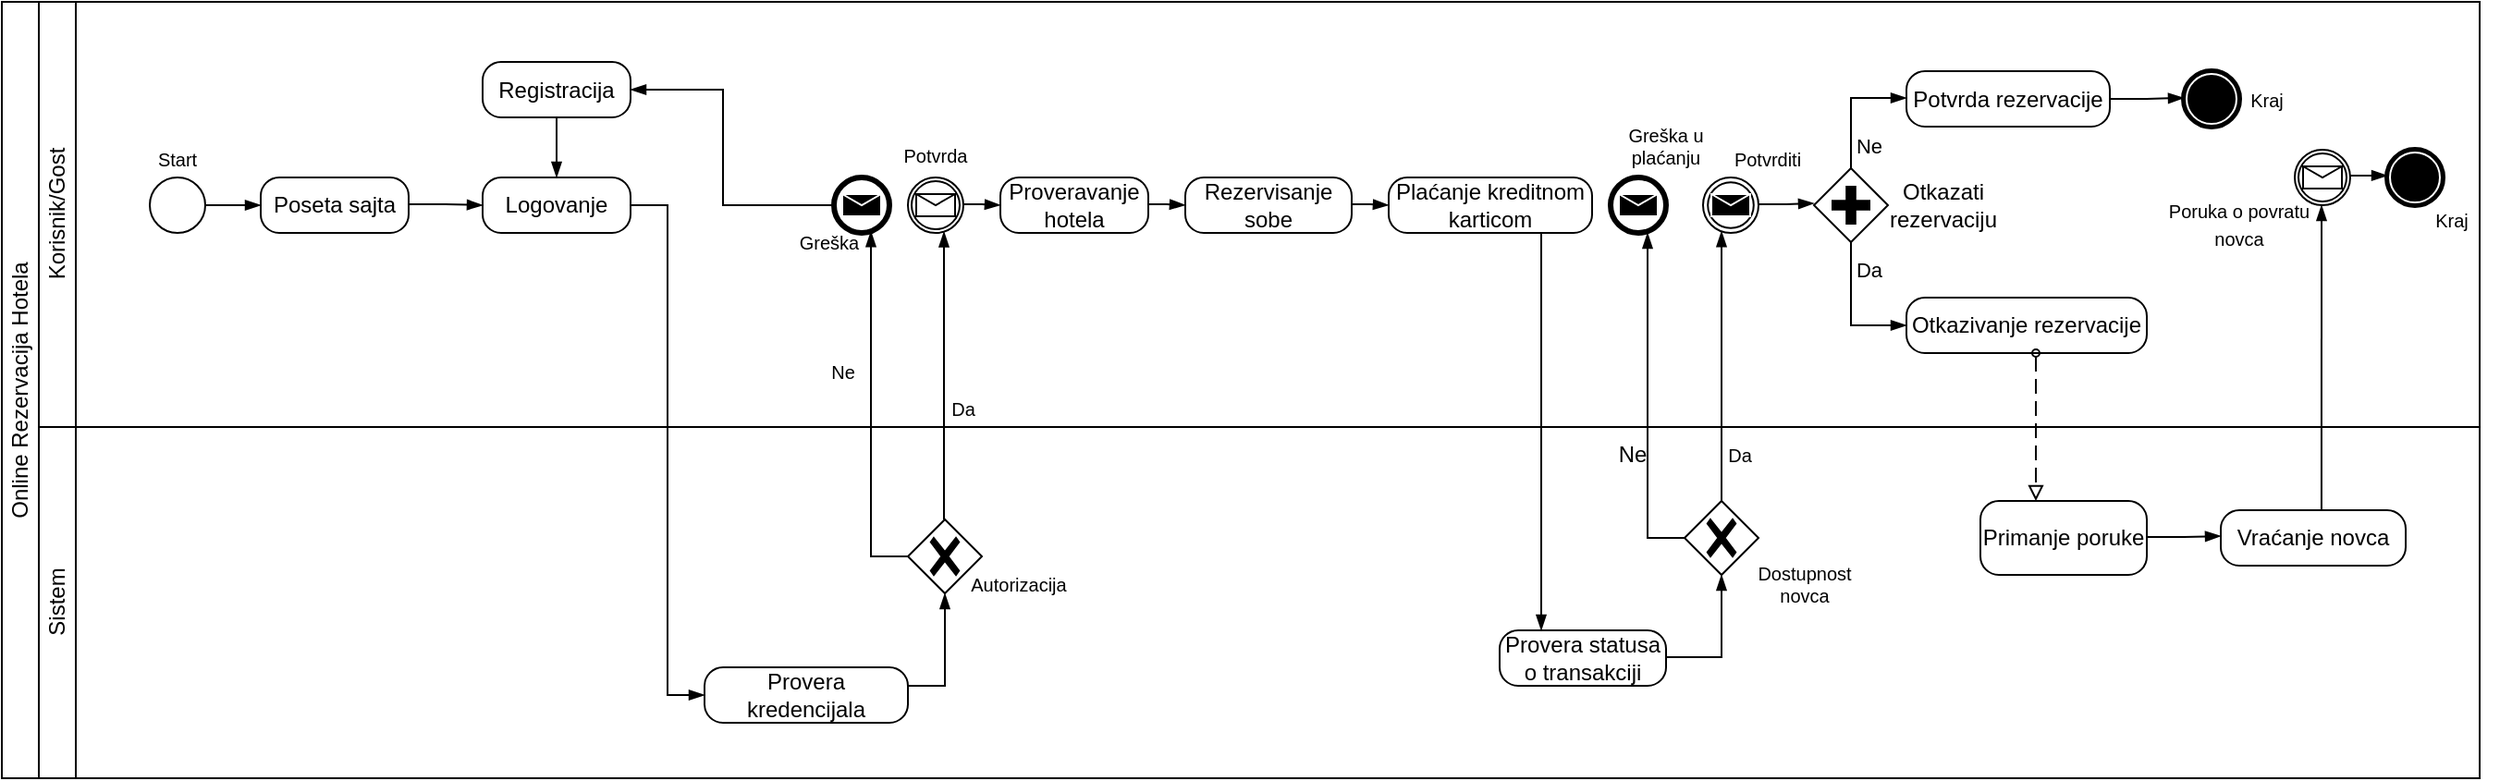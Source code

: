 <mxfile version="20.8.5" type="github">
  <diagram id="cwiQhzOlTVwwxseC0goQ" name="Page-1">
    <mxGraphModel dx="1332" dy="499" grid="1" gridSize="10" guides="1" tooltips="1" connect="1" arrows="1" fold="1" page="1" pageScale="1" pageWidth="827" pageHeight="1169" math="0" shadow="0">
      <root>
        <mxCell id="0" />
        <mxCell id="1" parent="0" />
        <mxCell id="AoB9L2WosPhS8uKm3T97-1" value="&lt;span style=&quot;font-weight: normal;&quot;&gt;Online Rezervacija Hotela&lt;br&gt;&lt;/span&gt;" style="swimlane;html=1;childLayout=stackLayout;resizeParent=1;resizeParentMax=0;horizontal=0;startSize=20;horizontalStack=0;whiteSpace=wrap;" parent="1" vertex="1">
          <mxGeometry x="40" y="70" width="1340" height="420" as="geometry" />
        </mxCell>
        <mxCell id="AoB9L2WosPhS8uKm3T97-2" value="&lt;span style=&quot;font-weight: normal;&quot;&gt;Korisnik/Gost&lt;/span&gt;" style="swimlane;html=1;startSize=20;horizontal=0;" parent="AoB9L2WosPhS8uKm3T97-1" vertex="1">
          <mxGeometry x="20" width="1320" height="230" as="geometry" />
        </mxCell>
        <mxCell id="AoB9L2WosPhS8uKm3T97-5" value="" style="points=[[0.145,0.145,0],[0.5,0,0],[0.855,0.145,0],[1,0.5,0],[0.855,0.855,0],[0.5,1,0],[0.145,0.855,0],[0,0.5,0]];shape=mxgraph.bpmn.event;html=1;verticalLabelPosition=bottom;labelBackgroundColor=#ffffff;verticalAlign=top;align=center;perimeter=ellipsePerimeter;outlineConnect=0;aspect=fixed;outline=standard;symbol=general;" parent="AoB9L2WosPhS8uKm3T97-2" vertex="1">
          <mxGeometry x="60" y="95" width="30" height="30" as="geometry" />
        </mxCell>
        <mxCell id="AoB9L2WosPhS8uKm3T97-6" value="" style="edgeStyle=elbowEdgeStyle;fontSize=12;html=1;endArrow=blockThin;endFill=1;rounded=0;" parent="AoB9L2WosPhS8uKm3T97-2" edge="1">
          <mxGeometry width="160" relative="1" as="geometry">
            <mxPoint x="90" y="110" as="sourcePoint" />
            <mxPoint x="120" y="110" as="targetPoint" />
          </mxGeometry>
        </mxCell>
        <mxCell id="AoB9L2WosPhS8uKm3T97-7" value="Poseta sajta" style="points=[[0.25,0,0],[0.5,0,0],[0.75,0,0],[1,0.25,0],[1,0.5,0],[1,0.75,0],[0.75,1,0],[0.5,1,0],[0.25,1,0],[0,0.75,0],[0,0.5,0],[0,0.25,0]];shape=mxgraph.bpmn.task;whiteSpace=wrap;rectStyle=rounded;size=10;html=1;taskMarker=abstract;" parent="AoB9L2WosPhS8uKm3T97-2" vertex="1">
          <mxGeometry x="120" y="95" width="80" height="30" as="geometry" />
        </mxCell>
        <mxCell id="AoB9L2WosPhS8uKm3T97-8" value="" style="edgeStyle=elbowEdgeStyle;fontSize=12;html=1;endArrow=blockThin;endFill=1;rounded=0;" parent="AoB9L2WosPhS8uKm3T97-2" edge="1">
          <mxGeometry width="160" relative="1" as="geometry">
            <mxPoint x="200" y="109.52" as="sourcePoint" />
            <mxPoint x="240" y="110" as="targetPoint" />
          </mxGeometry>
        </mxCell>
        <mxCell id="AoB9L2WosPhS8uKm3T97-9" value="Logovanje" style="points=[[0.25,0,0],[0.5,0,0],[0.75,0,0],[1,0.25,0],[1,0.5,0],[1,0.75,0],[0.75,1,0],[0.5,1,0],[0.25,1,0],[0,0.75,0],[0,0.5,0],[0,0.25,0]];shape=mxgraph.bpmn.task;whiteSpace=wrap;rectStyle=rounded;size=10;html=1;taskMarker=abstract;" parent="AoB9L2WosPhS8uKm3T97-2" vertex="1">
          <mxGeometry x="240" y="95" width="80" height="30" as="geometry" />
        </mxCell>
        <mxCell id="AoB9L2WosPhS8uKm3T97-10" value="Start" style="text;html=1;strokeColor=none;fillColor=none;align=center;verticalAlign=middle;whiteSpace=wrap;rounded=0;fontSize=10;" parent="AoB9L2WosPhS8uKm3T97-2" vertex="1">
          <mxGeometry x="35" y="70" width="80" height="30" as="geometry" />
        </mxCell>
        <mxCell id="AoB9L2WosPhS8uKm3T97-21" value="" style="points=[[0.145,0.145,0],[0.5,0,0],[0.855,0.145,0],[1,0.5,0],[0.855,0.855,0],[0.5,1,0],[0.145,0.855,0],[0,0.5,0]];shape=mxgraph.bpmn.event;html=1;verticalLabelPosition=bottom;labelBackgroundColor=#ffffff;verticalAlign=top;align=center;perimeter=ellipsePerimeter;outlineConnect=0;aspect=fixed;outline=end;symbol=message;" parent="AoB9L2WosPhS8uKm3T97-2" vertex="1">
          <mxGeometry x="430" y="95" width="30" height="30" as="geometry" />
        </mxCell>
        <mxCell id="AoB9L2WosPhS8uKm3T97-22" value="" style="points=[[0.145,0.145,0],[0.5,0,0],[0.855,0.145,0],[1,0.5,0],[0.855,0.855,0],[0.5,1,0],[0.145,0.855,0],[0,0.5,0]];shape=mxgraph.bpmn.event;html=1;verticalLabelPosition=bottom;labelBackgroundColor=#ffffff;verticalAlign=top;align=center;perimeter=ellipsePerimeter;outlineConnect=0;aspect=fixed;outline=catching;symbol=message;" parent="AoB9L2WosPhS8uKm3T97-2" vertex="1">
          <mxGeometry x="470" y="95" width="30" height="30" as="geometry" />
        </mxCell>
        <mxCell id="AoB9L2WosPhS8uKm3T97-23" value="Greška" style="text;html=1;strokeColor=none;fillColor=none;align=center;verticalAlign=middle;whiteSpace=wrap;rounded=0;fontSize=10;" parent="AoB9L2WosPhS8uKm3T97-2" vertex="1">
          <mxGeometry x="395" y="125" width="65" height="10" as="geometry" />
        </mxCell>
        <mxCell id="AoB9L2WosPhS8uKm3T97-24" value="Potvrda" style="text;html=1;strokeColor=none;fillColor=none;align=center;verticalAlign=middle;whiteSpace=wrap;rounded=0;fontSize=10;" parent="AoB9L2WosPhS8uKm3T97-2" vertex="1">
          <mxGeometry x="455" y="77.5" width="60" height="10" as="geometry" />
        </mxCell>
        <mxCell id="AoB9L2WosPhS8uKm3T97-25" value="" style="edgeStyle=elbowEdgeStyle;fontSize=12;html=1;endArrow=blockThin;endFill=1;rounded=0;exitX=0;exitY=0.5;exitDx=0;exitDy=0;exitPerimeter=0;entryX=1;entryY=0.5;entryDx=0;entryDy=0;entryPerimeter=0;" parent="AoB9L2WosPhS8uKm3T97-2" source="AoB9L2WosPhS8uKm3T97-21" target="_V369XqO22iSieKx_TJY-2" edge="1">
          <mxGeometry width="160" relative="1" as="geometry">
            <mxPoint x="407" y="107.5" as="sourcePoint" />
            <mxPoint x="440" y="50" as="targetPoint" />
            <Array as="points">
              <mxPoint x="370" y="60" />
            </Array>
          </mxGeometry>
        </mxCell>
        <mxCell id="AoB9L2WosPhS8uKm3T97-27" value="Proveravanje hotela" style="points=[[0.25,0,0],[0.5,0,0],[0.75,0,0],[1,0.25,0],[1,0.5,0],[1,0.75,0],[0.75,1,0],[0.5,1,0],[0.25,1,0],[0,0.75,0],[0,0.5,0],[0,0.25,0]];shape=mxgraph.bpmn.task;whiteSpace=wrap;rectStyle=rounded;size=10;html=1;taskMarker=abstract;fontSize=12;" parent="AoB9L2WosPhS8uKm3T97-2" vertex="1">
          <mxGeometry x="520" y="95" width="80" height="30" as="geometry" />
        </mxCell>
        <mxCell id="AoB9L2WosPhS8uKm3T97-47" value="" style="edgeStyle=elbowEdgeStyle;fontSize=12;html=1;endArrow=blockThin;endFill=1;rounded=0;" parent="AoB9L2WosPhS8uKm3T97-2" edge="1">
          <mxGeometry width="160" relative="1" as="geometry">
            <mxPoint x="500" y="109.52" as="sourcePoint" />
            <mxPoint x="520" y="110" as="targetPoint" />
          </mxGeometry>
        </mxCell>
        <mxCell id="AoB9L2WosPhS8uKm3T97-29" value="Rezervisanje sobe" style="points=[[0.25,0,0],[0.5,0,0],[0.75,0,0],[1,0.25,0],[1,0.5,0],[1,0.75,0],[0.75,1,0],[0.5,1,0],[0.25,1,0],[0,0.75,0],[0,0.5,0],[0,0.25,0]];shape=mxgraph.bpmn.task;whiteSpace=wrap;rectStyle=rounded;size=10;html=1;taskMarker=abstract;fontSize=12;" parent="AoB9L2WosPhS8uKm3T97-2" vertex="1">
          <mxGeometry x="620" y="95" width="90" height="30" as="geometry" />
        </mxCell>
        <mxCell id="AoB9L2WosPhS8uKm3T97-48" value="" style="edgeStyle=elbowEdgeStyle;fontSize=12;html=1;endArrow=blockThin;endFill=1;rounded=0;" parent="AoB9L2WosPhS8uKm3T97-2" edge="1">
          <mxGeometry width="160" relative="1" as="geometry">
            <mxPoint x="600" y="109.52" as="sourcePoint" />
            <mxPoint x="620" y="110" as="targetPoint" />
          </mxGeometry>
        </mxCell>
        <mxCell id="AoB9L2WosPhS8uKm3T97-28" value="Plaćanje kreditnom karticom" style="points=[[0.25,0,0],[0.5,0,0],[0.75,0,0],[1,0.25,0],[1,0.5,0],[1,0.75,0],[0.75,1,0],[0.5,1,0],[0.25,1,0],[0,0.75,0],[0,0.5,0],[0,0.25,0]];shape=mxgraph.bpmn.task;whiteSpace=wrap;rectStyle=rounded;size=10;html=1;taskMarker=abstract;fontSize=12;" parent="AoB9L2WosPhS8uKm3T97-2" vertex="1">
          <mxGeometry x="730" y="95" width="110" height="30" as="geometry" />
        </mxCell>
        <mxCell id="AoB9L2WosPhS8uKm3T97-50" value="" style="edgeStyle=elbowEdgeStyle;fontSize=12;html=1;endArrow=blockThin;endFill=1;rounded=0;" parent="AoB9L2WosPhS8uKm3T97-2" edge="1">
          <mxGeometry width="160" relative="1" as="geometry">
            <mxPoint x="710" y="109.52" as="sourcePoint" />
            <mxPoint x="730" y="110" as="targetPoint" />
          </mxGeometry>
        </mxCell>
        <mxCell id="AoB9L2WosPhS8uKm3T97-56" value="" style="edgeStyle=elbowEdgeStyle;fontSize=12;html=1;endArrow=blockThin;endFill=1;rounded=0;" parent="AoB9L2WosPhS8uKm3T97-2" edge="1">
          <mxGeometry width="160" relative="1" as="geometry">
            <mxPoint x="320" y="110" as="sourcePoint" />
            <mxPoint x="360" y="375" as="targetPoint" />
            <Array as="points" />
          </mxGeometry>
        </mxCell>
        <mxCell id="AoB9L2WosPhS8uKm3T97-64" value="Ne" style="text;html=1;strokeColor=none;fillColor=none;align=center;verticalAlign=middle;whiteSpace=wrap;rounded=0;fontSize=10;" parent="AoB9L2WosPhS8uKm3T97-2" vertex="1">
          <mxGeometry x="415" y="200" width="40" as="geometry" />
        </mxCell>
        <mxCell id="AoB9L2WosPhS8uKm3T97-65" value="Da" style="text;html=1;strokeColor=none;fillColor=none;align=center;verticalAlign=middle;whiteSpace=wrap;rounded=0;fontSize=10;" parent="AoB9L2WosPhS8uKm3T97-2" vertex="1">
          <mxGeometry x="480" y="220" width="40" as="geometry" />
        </mxCell>
        <mxCell id="AoB9L2WosPhS8uKm3T97-72" value="" style="points=[[0.145,0.145,0],[0.5,0,0],[0.855,0.145,0],[1,0.5,0],[0.855,0.855,0],[0.5,1,0],[0.145,0.855,0],[0,0.5,0]];shape=mxgraph.bpmn.event;html=1;verticalLabelPosition=bottom;labelBackgroundColor=#ffffff;verticalAlign=top;align=center;perimeter=ellipsePerimeter;outlineConnect=0;aspect=fixed;outline=end;symbol=message;fontSize=12;" parent="AoB9L2WosPhS8uKm3T97-2" vertex="1">
          <mxGeometry x="850" y="95" width="30" height="30" as="geometry" />
        </mxCell>
        <mxCell id="AoB9L2WosPhS8uKm3T97-73" value="" style="points=[[0.145,0.145,0],[0.5,0,0],[0.855,0.145,0],[1,0.5,0],[0.855,0.855,0],[0.5,1,0],[0.145,0.855,0],[0,0.5,0]];shape=mxgraph.bpmn.event;html=1;verticalLabelPosition=bottom;labelBackgroundColor=#ffffff;verticalAlign=top;align=center;perimeter=ellipsePerimeter;outlineConnect=0;aspect=fixed;outline=throwing;symbol=message;fontSize=12;" parent="AoB9L2WosPhS8uKm3T97-2" vertex="1">
          <mxGeometry x="900" y="95" width="30" height="30" as="geometry" />
        </mxCell>
        <mxCell id="AoB9L2WosPhS8uKm3T97-74" value="Greška u plaćanju" style="text;html=1;strokeColor=none;fillColor=none;align=center;verticalAlign=middle;whiteSpace=wrap;rounded=0;fontSize=10;" parent="AoB9L2WosPhS8uKm3T97-2" vertex="1">
          <mxGeometry x="850" y="67.5" width="60" height="20" as="geometry" />
        </mxCell>
        <mxCell id="AoB9L2WosPhS8uKm3T97-75" value="Potvrditi" style="text;html=1;strokeColor=none;fillColor=none;align=center;verticalAlign=middle;whiteSpace=wrap;rounded=0;fontSize=10;" parent="AoB9L2WosPhS8uKm3T97-2" vertex="1">
          <mxGeometry x="910" y="80" width="50" height="10" as="geometry" />
        </mxCell>
        <mxCell id="AoB9L2WosPhS8uKm3T97-82" value="" style="edgeStyle=elbowEdgeStyle;fontSize=12;html=1;endArrow=blockThin;endFill=1;rounded=0;" parent="AoB9L2WosPhS8uKm3T97-2" target="AoB9L2WosPhS8uKm3T97-73" edge="1">
          <mxGeometry width="160" relative="1" as="geometry">
            <mxPoint x="910" y="270" as="sourcePoint" />
            <mxPoint x="910" y="130" as="targetPoint" />
          </mxGeometry>
        </mxCell>
        <mxCell id="AoB9L2WosPhS8uKm3T97-85" value="" style="edgeStyle=elbowEdgeStyle;fontSize=12;html=1;endArrow=blockThin;endFill=1;rounded=0;" parent="AoB9L2WosPhS8uKm3T97-2" edge="1">
          <mxGeometry width="160" relative="1" as="geometry">
            <mxPoint x="930" y="109.47" as="sourcePoint" />
            <mxPoint x="960" y="109" as="targetPoint" />
          </mxGeometry>
        </mxCell>
        <mxCell id="AoB9L2WosPhS8uKm3T97-86" value="" style="points=[[0.25,0.25,0],[0.5,0,0],[0.75,0.25,0],[1,0.5,0],[0.75,0.75,0],[0.5,1,0],[0.25,0.75,0],[0,0.5,0]];shape=mxgraph.bpmn.gateway2;html=1;verticalLabelPosition=bottom;labelBackgroundColor=#ffffff;verticalAlign=top;align=center;perimeter=rhombusPerimeter;outlineConnect=0;outline=none;symbol=none;gwType=parallel;fontSize=10;" parent="AoB9L2WosPhS8uKm3T97-2" vertex="1">
          <mxGeometry x="960" y="90" width="40" height="40" as="geometry" />
        </mxCell>
        <mxCell id="AoB9L2WosPhS8uKm3T97-88" value="" style="edgeStyle=elbowEdgeStyle;fontSize=12;html=1;endArrow=blockThin;endFill=1;rounded=0;" parent="AoB9L2WosPhS8uKm3T97-2" edge="1">
          <mxGeometry width="160" relative="1" as="geometry">
            <mxPoint x="980" y="90" as="sourcePoint" />
            <mxPoint x="1010" y="52" as="targetPoint" />
            <Array as="points">
              <mxPoint x="980" y="27" />
            </Array>
          </mxGeometry>
        </mxCell>
        <mxCell id="AoB9L2WosPhS8uKm3T97-90" value="" style="edgeStyle=elbowEdgeStyle;fontSize=12;html=1;endArrow=blockThin;endFill=1;rounded=0;" parent="AoB9L2WosPhS8uKm3T97-2" edge="1">
          <mxGeometry width="160" relative="1" as="geometry">
            <mxPoint x="980" y="130" as="sourcePoint" />
            <mxPoint x="1010" y="175" as="targetPoint" />
            <Array as="points">
              <mxPoint x="980" y="155" />
            </Array>
          </mxGeometry>
        </mxCell>
        <mxCell id="AoB9L2WosPhS8uKm3T97-91" value="Potvrda rezervacije" style="points=[[0.25,0,0],[0.5,0,0],[0.75,0,0],[1,0.25,0],[1,0.5,0],[1,0.75,0],[0.75,1,0],[0.5,1,0],[0.25,1,0],[0,0.75,0],[0,0.5,0],[0,0.25,0]];shape=mxgraph.bpmn.task;whiteSpace=wrap;rectStyle=rounded;size=10;html=1;taskMarker=abstract;fontSize=12;" parent="AoB9L2WosPhS8uKm3T97-2" vertex="1">
          <mxGeometry x="1010" y="37.5" width="110" height="30" as="geometry" />
        </mxCell>
        <mxCell id="AoB9L2WosPhS8uKm3T97-92" value="Otkazivanje rezervacije" style="points=[[0.25,0,0],[0.5,0,0],[0.75,0,0],[1,0.25,0],[1,0.5,0],[1,0.75,0],[0.75,1,0],[0.5,1,0],[0.25,1,0],[0,0.75,0],[0,0.5,0],[0,0.25,0]];shape=mxgraph.bpmn.task;whiteSpace=wrap;rectStyle=rounded;size=10;html=1;taskMarker=abstract;fontSize=12;" parent="AoB9L2WosPhS8uKm3T97-2" vertex="1">
          <mxGeometry x="1010" y="160" width="130" height="30" as="geometry" />
        </mxCell>
        <mxCell id="AoB9L2WosPhS8uKm3T97-93" value="" style="edgeStyle=elbowEdgeStyle;fontSize=12;html=1;endArrow=blockThin;endFill=1;rounded=0;" parent="AoB9L2WosPhS8uKm3T97-2" edge="1">
          <mxGeometry width="160" relative="1" as="geometry">
            <mxPoint x="1120" y="52.44" as="sourcePoint" />
            <mxPoint x="1160" y="52" as="targetPoint" />
          </mxGeometry>
        </mxCell>
        <mxCell id="AoB9L2WosPhS8uKm3T97-94" value="" style="points=[[0.145,0.145,0],[0.5,0,0],[0.855,0.145,0],[1,0.5,0],[0.855,0.855,0],[0.5,1,0],[0.145,0.855,0],[0,0.5,0]];shape=mxgraph.bpmn.event;html=1;verticalLabelPosition=bottom;labelBackgroundColor=#ffffff;verticalAlign=top;align=center;perimeter=ellipsePerimeter;outlineConnect=0;aspect=fixed;outline=end;symbol=terminate;fontSize=12;" parent="AoB9L2WosPhS8uKm3T97-2" vertex="1">
          <mxGeometry x="1160" y="37.5" width="30" height="30" as="geometry" />
        </mxCell>
        <mxCell id="AoB9L2WosPhS8uKm3T97-95" value="&lt;font style=&quot;font-size: 10px;&quot;&gt;Kraj&lt;/font&gt;" style="text;html=1;strokeColor=none;fillColor=none;align=center;verticalAlign=middle;whiteSpace=wrap;rounded=0;fontSize=12;" parent="AoB9L2WosPhS8uKm3T97-2" vertex="1">
          <mxGeometry x="1180" y="42.5" width="50" height="20" as="geometry" />
        </mxCell>
        <mxCell id="AoB9L2WosPhS8uKm3T97-96" value="Otkazati rezervaciju" style="text;html=1;strokeColor=none;fillColor=none;align=center;verticalAlign=middle;whiteSpace=wrap;rounded=0;fontSize=12;" parent="AoB9L2WosPhS8uKm3T97-2" vertex="1">
          <mxGeometry x="990" y="105" width="80" height="10" as="geometry" />
        </mxCell>
        <mxCell id="AoB9L2WosPhS8uKm3T97-97" value="Ne" style="text;html=1;strokeColor=none;fillColor=none;align=center;verticalAlign=middle;whiteSpace=wrap;rounded=0;fontSize=11;" parent="AoB9L2WosPhS8uKm3T97-2" vertex="1">
          <mxGeometry x="970" y="72.5" width="40" height="10" as="geometry" />
        </mxCell>
        <mxCell id="AoB9L2WosPhS8uKm3T97-98" value="Da" style="text;html=1;strokeColor=none;fillColor=none;align=center;verticalAlign=middle;whiteSpace=wrap;rounded=0;fontSize=11;" parent="AoB9L2WosPhS8uKm3T97-2" vertex="1">
          <mxGeometry x="975" y="140" width="30" height="10" as="geometry" />
        </mxCell>
        <mxCell id="AoB9L2WosPhS8uKm3T97-103" value="" style="dashed=1;dashPattern=8 4;endArrow=block;endFill=0;startArrow=oval;startFill=0;endSize=6;startSize=4;html=1;rounded=0;fontSize=12;" parent="AoB9L2WosPhS8uKm3T97-2" edge="1">
          <mxGeometry width="160" relative="1" as="geometry">
            <mxPoint x="1080" y="190" as="sourcePoint" />
            <mxPoint x="1080" y="270" as="targetPoint" />
          </mxGeometry>
        </mxCell>
        <mxCell id="AoB9L2WosPhS8uKm3T97-106" value="" style="points=[[0.145,0.145,0],[0.5,0,0],[0.855,0.145,0],[1,0.5,0],[0.855,0.855,0],[0.5,1,0],[0.145,0.855,0],[0,0.5,0]];shape=mxgraph.bpmn.event;html=1;verticalLabelPosition=bottom;labelBackgroundColor=#ffffff;verticalAlign=top;align=center;perimeter=ellipsePerimeter;outlineConnect=0;aspect=fixed;outline=catching;symbol=message;fontSize=12;" parent="AoB9L2WosPhS8uKm3T97-2" vertex="1">
          <mxGeometry x="1220" y="80" width="30" height="30" as="geometry" />
        </mxCell>
        <mxCell id="AoB9L2WosPhS8uKm3T97-107" value="" style="points=[[0.145,0.145,0],[0.5,0,0],[0.855,0.145,0],[1,0.5,0],[0.855,0.855,0],[0.5,1,0],[0.145,0.855,0],[0,0.5,0]];shape=mxgraph.bpmn.event;html=1;verticalLabelPosition=bottom;labelBackgroundColor=#ffffff;verticalAlign=top;align=center;perimeter=ellipsePerimeter;outlineConnect=0;aspect=fixed;outline=end;symbol=terminate;fontSize=12;" parent="AoB9L2WosPhS8uKm3T97-2" vertex="1">
          <mxGeometry x="1270" y="80" width="30" height="30" as="geometry" />
        </mxCell>
        <mxCell id="AoB9L2WosPhS8uKm3T97-109" value="" style="edgeStyle=elbowEdgeStyle;fontSize=12;html=1;endArrow=blockThin;endFill=1;rounded=0;" parent="AoB9L2WosPhS8uKm3T97-2" edge="1">
          <mxGeometry width="160" relative="1" as="geometry">
            <mxPoint x="1250" y="93.95" as="sourcePoint" />
            <mxPoint x="1270" y="94" as="targetPoint" />
          </mxGeometry>
        </mxCell>
        <mxCell id="AoB9L2WosPhS8uKm3T97-110" value="" style="edgeStyle=elbowEdgeStyle;fontSize=12;html=1;endArrow=blockThin;endFill=1;rounded=0;" parent="AoB9L2WosPhS8uKm3T97-2" edge="1">
          <mxGeometry width="160" relative="1" as="geometry">
            <mxPoint x="1234.47" y="274.47" as="sourcePoint" />
            <mxPoint x="1234.47" y="110" as="targetPoint" />
          </mxGeometry>
        </mxCell>
        <mxCell id="AoB9L2WosPhS8uKm3T97-111" value="Kraj" style="text;html=1;strokeColor=none;fillColor=none;align=center;verticalAlign=middle;whiteSpace=wrap;rounded=0;fontSize=10;" parent="AoB9L2WosPhS8uKm3T97-2" vertex="1">
          <mxGeometry x="1280" y="110" width="50" height="15" as="geometry" />
        </mxCell>
        <mxCell id="AoB9L2WosPhS8uKm3T97-112" value="&lt;font style=&quot;font-size: 10px;&quot;&gt;Poruka o povratu novca&lt;/font&gt;" style="text;html=1;strokeColor=none;fillColor=none;align=center;verticalAlign=middle;whiteSpace=wrap;rounded=0;fontSize=12;" parent="AoB9L2WosPhS8uKm3T97-2" vertex="1">
          <mxGeometry x="1150" y="105" width="80" height="30" as="geometry" />
        </mxCell>
        <mxCell id="_V369XqO22iSieKx_TJY-2" value="Registracija" style="points=[[0.25,0,0],[0.5,0,0],[0.75,0,0],[1,0.25,0],[1,0.5,0],[1,0.75,0],[0.75,1,0],[0.5,1,0],[0.25,1,0],[0,0.75,0],[0,0.5,0],[0,0.25,0]];shape=mxgraph.bpmn.task;whiteSpace=wrap;rectStyle=rounded;size=10;html=1;taskMarker=abstract;" vertex="1" parent="AoB9L2WosPhS8uKm3T97-2">
          <mxGeometry x="240" y="32.5" width="80" height="30" as="geometry" />
        </mxCell>
        <mxCell id="_V369XqO22iSieKx_TJY-3" value="" style="edgeStyle=elbowEdgeStyle;fontSize=12;html=1;endArrow=blockThin;endFill=1;rounded=0;exitX=0.5;exitY=1;exitDx=0;exitDy=0;exitPerimeter=0;entryX=0.5;entryY=0;entryDx=0;entryDy=0;entryPerimeter=0;" edge="1" parent="AoB9L2WosPhS8uKm3T97-2" source="_V369XqO22iSieKx_TJY-2" target="AoB9L2WosPhS8uKm3T97-9">
          <mxGeometry width="160" relative="1" as="geometry">
            <mxPoint x="390" y="36.5" as="sourcePoint" />
            <mxPoint x="390" y="70" as="targetPoint" />
          </mxGeometry>
        </mxCell>
        <mxCell id="AoB9L2WosPhS8uKm3T97-3" value="&lt;span style=&quot;font-weight: normal;&quot;&gt;Sistem&lt;/span&gt;" style="swimlane;html=1;startSize=20;horizontal=0;" parent="AoB9L2WosPhS8uKm3T97-1" vertex="1">
          <mxGeometry x="20" y="230" width="1320" height="190" as="geometry" />
        </mxCell>
        <mxCell id="AoB9L2WosPhS8uKm3T97-51" value="Provera kredencijala" style="points=[[0.25,0,0],[0.5,0,0],[0.75,0,0],[1,0.25,0],[1,0.5,0],[1,0.75,0],[0.75,1,0],[0.5,1,0],[0.25,1,0],[0,0.75,0],[0,0.5,0],[0,0.25,0]];shape=mxgraph.bpmn.task;whiteSpace=wrap;rectStyle=rounded;size=10;html=1;taskMarker=abstract;fontSize=12;" parent="AoB9L2WosPhS8uKm3T97-3" vertex="1">
          <mxGeometry x="360" y="130" width="110" height="30" as="geometry" />
        </mxCell>
        <mxCell id="AoB9L2WosPhS8uKm3T97-57" value="" style="edgeStyle=elbowEdgeStyle;fontSize=12;html=1;endArrow=blockThin;endFill=1;rounded=0;" parent="AoB9L2WosPhS8uKm3T97-3" edge="1">
          <mxGeometry width="160" relative="1" as="geometry">
            <mxPoint x="470" y="140" as="sourcePoint" />
            <mxPoint x="490" y="90" as="targetPoint" />
            <Array as="points">
              <mxPoint x="490" y="140" />
            </Array>
          </mxGeometry>
        </mxCell>
        <mxCell id="AoB9L2WosPhS8uKm3T97-58" value="" style="points=[[0.25,0.25,0],[0.5,0,0],[0.75,0.25,0],[1,0.5,0],[0.75,0.75,0],[0.5,1,0],[0.25,0.75,0],[0,0.5,0]];shape=mxgraph.bpmn.gateway2;html=1;verticalLabelPosition=bottom;labelBackgroundColor=#ffffff;verticalAlign=top;align=center;perimeter=rhombusPerimeter;outlineConnect=0;outline=none;symbol=none;gwType=exclusive;fontSize=12;" parent="AoB9L2WosPhS8uKm3T97-3" vertex="1">
          <mxGeometry x="470" y="50" width="40" height="40" as="geometry" />
        </mxCell>
        <mxCell id="AoB9L2WosPhS8uKm3T97-59" value="" style="edgeStyle=elbowEdgeStyle;fontSize=12;html=1;endArrow=blockThin;endFill=1;rounded=0;" parent="AoB9L2WosPhS8uKm3T97-3" target="AoB9L2WosPhS8uKm3T97-21" edge="1">
          <mxGeometry width="160" relative="1" as="geometry">
            <mxPoint x="470" y="70" as="sourcePoint" />
            <mxPoint x="450" y="-95" as="targetPoint" />
            <Array as="points">
              <mxPoint x="450" y="-10" />
            </Array>
          </mxGeometry>
        </mxCell>
        <mxCell id="AoB9L2WosPhS8uKm3T97-60" value="" style="edgeStyle=elbowEdgeStyle;fontSize=12;html=1;endArrow=blockThin;endFill=1;rounded=0;" parent="AoB9L2WosPhS8uKm3T97-3" target="AoB9L2WosPhS8uKm3T97-22" edge="1">
          <mxGeometry width="160" relative="1" as="geometry">
            <mxPoint x="489.5" as="sourcePoint" />
            <mxPoint x="489.5" y="-90" as="targetPoint" />
            <Array as="points">
              <mxPoint x="489.5" y="50" />
            </Array>
          </mxGeometry>
        </mxCell>
        <mxCell id="AoB9L2WosPhS8uKm3T97-66" value="Provera statusa o transakciji" style="points=[[0.25,0,0],[0.5,0,0],[0.75,0,0],[1,0.25,0],[1,0.5,0],[1,0.75,0],[0.75,1,0],[0.5,1,0],[0.25,1,0],[0,0.75,0],[0,0.5,0],[0,0.25,0]];shape=mxgraph.bpmn.task;whiteSpace=wrap;rectStyle=rounded;size=10;html=1;taskMarker=abstract;fontSize=12;" parent="AoB9L2WosPhS8uKm3T97-3" vertex="1">
          <mxGeometry x="790" y="110" width="90" height="30" as="geometry" />
        </mxCell>
        <mxCell id="AoB9L2WosPhS8uKm3T97-76" value="" style="edgeStyle=elbowEdgeStyle;fontSize=12;html=1;endArrow=blockThin;endFill=1;rounded=0;" parent="AoB9L2WosPhS8uKm3T97-3" edge="1">
          <mxGeometry width="160" relative="1" as="geometry">
            <mxPoint x="880" y="124.47" as="sourcePoint" />
            <mxPoint x="910" y="80" as="targetPoint" />
            <Array as="points">
              <mxPoint x="910" y="124" />
            </Array>
          </mxGeometry>
        </mxCell>
        <mxCell id="AoB9L2WosPhS8uKm3T97-77" value="" style="points=[[0.25,0.25,0],[0.5,0,0],[0.75,0.25,0],[1,0.5,0],[0.75,0.75,0],[0.5,1,0],[0.25,0.75,0],[0,0.5,0]];shape=mxgraph.bpmn.gateway2;html=1;verticalLabelPosition=bottom;labelBackgroundColor=#ffffff;verticalAlign=top;align=center;perimeter=rhombusPerimeter;outlineConnect=0;outline=none;symbol=none;gwType=exclusive;fontSize=10;" parent="AoB9L2WosPhS8uKm3T97-3" vertex="1">
          <mxGeometry x="890" y="40" width="40" height="40" as="geometry" />
        </mxCell>
        <mxCell id="AoB9L2WosPhS8uKm3T97-78" value="Autorizacija" style="text;html=1;strokeColor=none;fillColor=none;align=center;verticalAlign=middle;whiteSpace=wrap;rounded=0;fontSize=10;" parent="AoB9L2WosPhS8uKm3T97-3" vertex="1">
          <mxGeometry x="500" y="80" width="60" height="10" as="geometry" />
        </mxCell>
        <mxCell id="AoB9L2WosPhS8uKm3T97-79" value="Dostupnost novca" style="text;html=1;strokeColor=none;fillColor=none;align=center;verticalAlign=middle;whiteSpace=wrap;rounded=0;fontSize=10;" parent="AoB9L2WosPhS8uKm3T97-3" vertex="1">
          <mxGeometry x="920" y="75" width="70" height="20" as="geometry" />
        </mxCell>
        <mxCell id="AoB9L2WosPhS8uKm3T97-83" value="Da" style="text;html=1;strokeColor=none;fillColor=none;align=center;verticalAlign=middle;whiteSpace=wrap;rounded=0;fontSize=10;" parent="AoB9L2WosPhS8uKm3T97-3" vertex="1">
          <mxGeometry x="880" width="80" height="30" as="geometry" />
        </mxCell>
        <mxCell id="AoB9L2WosPhS8uKm3T97-84" value="" style="edgeStyle=elbowEdgeStyle;fontSize=12;html=1;endArrow=blockThin;endFill=1;rounded=0;" parent="AoB9L2WosPhS8uKm3T97-3" edge="1">
          <mxGeometry width="160" relative="1" as="geometry">
            <mxPoint x="890" y="60" as="sourcePoint" />
            <mxPoint x="870" y="-105" as="targetPoint" />
            <Array as="points">
              <mxPoint x="870" y="60" />
            </Array>
          </mxGeometry>
        </mxCell>
        <mxCell id="AoB9L2WosPhS8uKm3T97-99" value="&lt;font style=&quot;font-size: 12px;&quot;&gt;Primanje poruke&lt;/font&gt;" style="points=[[0.25,0,0],[0.5,0,0],[0.75,0,0],[1,0.25,0],[1,0.5,0],[1,0.75,0],[0.75,1,0],[0.5,1,0],[0.25,1,0],[0,0.75,0],[0,0.5,0],[0,0.25,0]];shape=mxgraph.bpmn.task;whiteSpace=wrap;rectStyle=rounded;size=10;html=1;taskMarker=abstract;fontSize=11;" parent="AoB9L2WosPhS8uKm3T97-3" vertex="1">
          <mxGeometry x="1050" y="40" width="90" height="40" as="geometry" />
        </mxCell>
        <mxCell id="AoB9L2WosPhS8uKm3T97-104" value="Vraćanje novca" style="points=[[0.25,0,0],[0.5,0,0],[0.75,0,0],[1,0.25,0],[1,0.5,0],[1,0.75,0],[0.75,1,0],[0.5,1,0],[0.25,1,0],[0,0.75,0],[0,0.5,0],[0,0.25,0]];shape=mxgraph.bpmn.task;whiteSpace=wrap;rectStyle=rounded;size=10;html=1;taskMarker=abstract;fontSize=12;" parent="AoB9L2WosPhS8uKm3T97-3" vertex="1">
          <mxGeometry x="1180" y="45" width="100" height="30" as="geometry" />
        </mxCell>
        <mxCell id="AoB9L2WosPhS8uKm3T97-105" value="" style="edgeStyle=elbowEdgeStyle;fontSize=12;html=1;endArrow=blockThin;endFill=1;rounded=0;" parent="AoB9L2WosPhS8uKm3T97-3" edge="1">
          <mxGeometry width="160" relative="1" as="geometry">
            <mxPoint x="1140" y="59.47" as="sourcePoint" />
            <mxPoint x="1180" y="59" as="targetPoint" />
          </mxGeometry>
        </mxCell>
        <mxCell id="_V369XqO22iSieKx_TJY-1" value="Ne" style="text;html=1;strokeColor=none;fillColor=none;align=center;verticalAlign=middle;whiteSpace=wrap;rounded=0;" vertex="1" parent="AoB9L2WosPhS8uKm3T97-3">
          <mxGeometry x="847" y="10" width="30" height="10" as="geometry" />
        </mxCell>
        <mxCell id="AoB9L2WosPhS8uKm3T97-70" value="" style="edgeStyle=elbowEdgeStyle;fontSize=12;html=1;endArrow=blockThin;endFill=1;rounded=0;exitX=0.75;exitY=1;exitDx=0;exitDy=0;exitPerimeter=0;entryX=0.25;entryY=0;entryDx=0;entryDy=0;entryPerimeter=0;" parent="AoB9L2WosPhS8uKm3T97-1" source="AoB9L2WosPhS8uKm3T97-28" target="AoB9L2WosPhS8uKm3T97-66" edge="1">
          <mxGeometry width="160" relative="1" as="geometry">
            <mxPoint x="830" y="190" as="sourcePoint" />
            <mxPoint x="833" y="310" as="targetPoint" />
          </mxGeometry>
        </mxCell>
        <mxCell id="AoB9L2WosPhS8uKm3T97-49" value="" style="edgeStyle=elbowEdgeStyle;fontSize=12;html=1;endArrow=blockThin;endFill=1;rounded=0;" parent="1" edge="1">
          <mxGeometry width="160" relative="1" as="geometry">
            <mxPoint x="830" y="230" as="sourcePoint" />
            <mxPoint x="830" y="230" as="targetPoint" />
          </mxGeometry>
        </mxCell>
      </root>
    </mxGraphModel>
  </diagram>
</mxfile>
